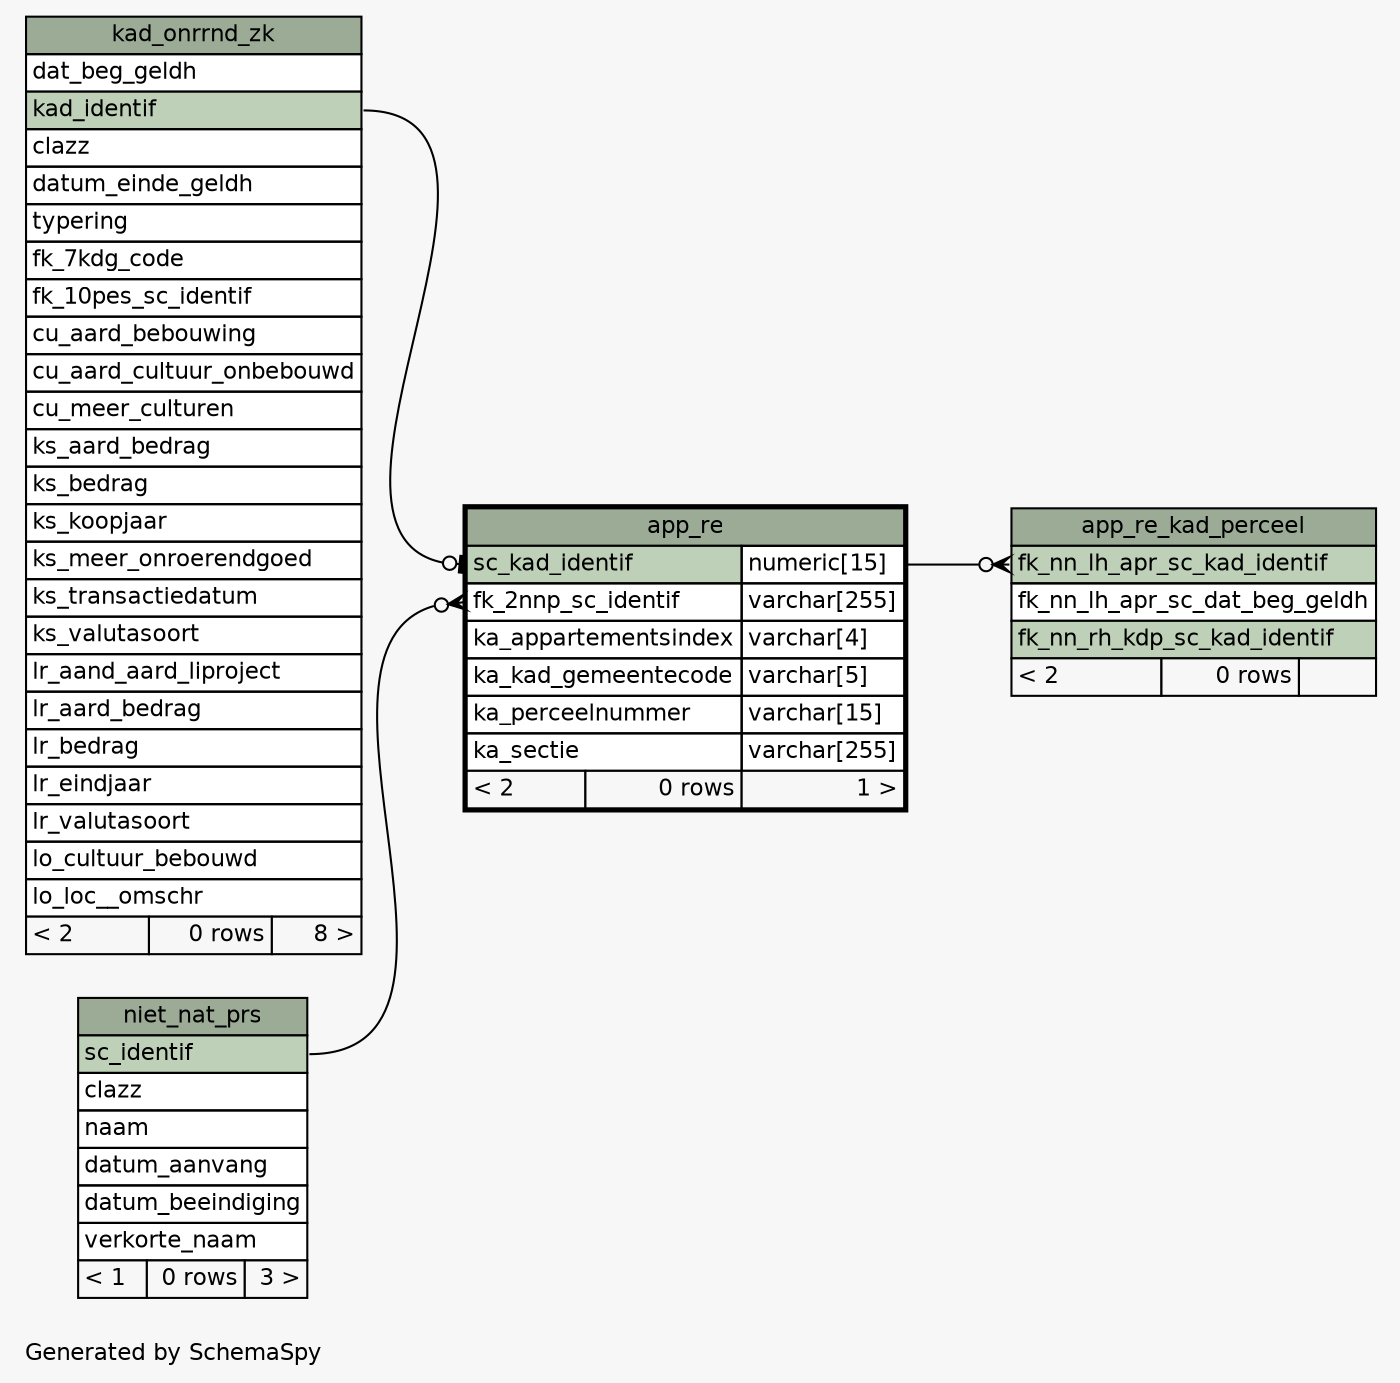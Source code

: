 // dot 2.40.1 on Linux 5.3.0-40-generic
// SchemaSpy rev Unknown
digraph "oneDegreeRelationshipsDiagram" {
  graph [
    rankdir="RL"
    bgcolor="#f7f7f7"
    label="\nGenerated by SchemaSpy"
    labeljust="l"
    nodesep="0.18"
    ranksep="0.46"
    fontname="Helvetica"
    fontsize="11"
  ];
  node [
    fontname="Helvetica"
    fontsize="11"
    shape="plaintext"
  ];
  edge [
    arrowsize="0.8"
  ];
  "app_re":"fk_2nnp_sc_identif":w -> "niet_nat_prs":"sc_identif":e [arrowhead=none dir=back arrowtail=crowodot];
  "app_re":"sc_kad_identif":w -> "kad_onrrnd_zk":"kad_identif":e [arrowhead=none dir=back arrowtail=teeodot];
  "app_re_kad_perceel":"fk_nn_lh_apr_sc_kad_identif":w -> "app_re":"sc_kad_identif.type":e [arrowhead=none dir=back arrowtail=crowodot];
  "app_re" [
    label=<
    <TABLE BORDER="2" CELLBORDER="1" CELLSPACING="0" BGCOLOR="#ffffff">
      <TR><TD COLSPAN="3" BGCOLOR="#9bab96" ALIGN="CENTER">app_re</TD></TR>
      <TR><TD PORT="sc_kad_identif" COLSPAN="2" BGCOLOR="#bed1b8" ALIGN="LEFT">sc_kad_identif</TD><TD PORT="sc_kad_identif.type" ALIGN="LEFT">numeric[15]</TD></TR>
      <TR><TD PORT="fk_2nnp_sc_identif" COLSPAN="2" ALIGN="LEFT">fk_2nnp_sc_identif</TD><TD PORT="fk_2nnp_sc_identif.type" ALIGN="LEFT">varchar[255]</TD></TR>
      <TR><TD PORT="ka_appartementsindex" COLSPAN="2" ALIGN="LEFT">ka_appartementsindex</TD><TD PORT="ka_appartementsindex.type" ALIGN="LEFT">varchar[4]</TD></TR>
      <TR><TD PORT="ka_kad_gemeentecode" COLSPAN="2" ALIGN="LEFT">ka_kad_gemeentecode</TD><TD PORT="ka_kad_gemeentecode.type" ALIGN="LEFT">varchar[5]</TD></TR>
      <TR><TD PORT="ka_perceelnummer" COLSPAN="2" ALIGN="LEFT">ka_perceelnummer</TD><TD PORT="ka_perceelnummer.type" ALIGN="LEFT">varchar[15]</TD></TR>
      <TR><TD PORT="ka_sectie" COLSPAN="2" ALIGN="LEFT">ka_sectie</TD><TD PORT="ka_sectie.type" ALIGN="LEFT">varchar[255]</TD></TR>
      <TR><TD ALIGN="LEFT" BGCOLOR="#f7f7f7">&lt; 2</TD><TD ALIGN="RIGHT" BGCOLOR="#f7f7f7">0 rows</TD><TD ALIGN="RIGHT" BGCOLOR="#f7f7f7">1 &gt;</TD></TR>
    </TABLE>>
    URL="app_re.html"
    tooltip="app_re"
  ];
  "app_re_kad_perceel" [
    label=<
    <TABLE BORDER="0" CELLBORDER="1" CELLSPACING="0" BGCOLOR="#ffffff">
      <TR><TD COLSPAN="3" BGCOLOR="#9bab96" ALIGN="CENTER">app_re_kad_perceel</TD></TR>
      <TR><TD PORT="fk_nn_lh_apr_sc_kad_identif" COLSPAN="3" BGCOLOR="#bed1b8" ALIGN="LEFT">fk_nn_lh_apr_sc_kad_identif</TD></TR>
      <TR><TD PORT="fk_nn_lh_apr_sc_dat_beg_geldh" COLSPAN="3" ALIGN="LEFT">fk_nn_lh_apr_sc_dat_beg_geldh</TD></TR>
      <TR><TD PORT="fk_nn_rh_kdp_sc_kad_identif" COLSPAN="3" BGCOLOR="#bed1b8" ALIGN="LEFT">fk_nn_rh_kdp_sc_kad_identif</TD></TR>
      <TR><TD ALIGN="LEFT" BGCOLOR="#f7f7f7">&lt; 2</TD><TD ALIGN="RIGHT" BGCOLOR="#f7f7f7">0 rows</TD><TD ALIGN="RIGHT" BGCOLOR="#f7f7f7">  </TD></TR>
    </TABLE>>
    URL="app_re_kad_perceel.html"
    tooltip="app_re_kad_perceel"
  ];
  "kad_onrrnd_zk" [
    label=<
    <TABLE BORDER="0" CELLBORDER="1" CELLSPACING="0" BGCOLOR="#ffffff">
      <TR><TD COLSPAN="3" BGCOLOR="#9bab96" ALIGN="CENTER">kad_onrrnd_zk</TD></TR>
      <TR><TD PORT="dat_beg_geldh" COLSPAN="3" ALIGN="LEFT">dat_beg_geldh</TD></TR>
      <TR><TD PORT="kad_identif" COLSPAN="3" BGCOLOR="#bed1b8" ALIGN="LEFT">kad_identif</TD></TR>
      <TR><TD PORT="clazz" COLSPAN="3" ALIGN="LEFT">clazz</TD></TR>
      <TR><TD PORT="datum_einde_geldh" COLSPAN="3" ALIGN="LEFT">datum_einde_geldh</TD></TR>
      <TR><TD PORT="typering" COLSPAN="3" ALIGN="LEFT">typering</TD></TR>
      <TR><TD PORT="fk_7kdg_code" COLSPAN="3" ALIGN="LEFT">fk_7kdg_code</TD></TR>
      <TR><TD PORT="fk_10pes_sc_identif" COLSPAN="3" ALIGN="LEFT">fk_10pes_sc_identif</TD></TR>
      <TR><TD PORT="cu_aard_bebouwing" COLSPAN="3" ALIGN="LEFT">cu_aard_bebouwing</TD></TR>
      <TR><TD PORT="cu_aard_cultuur_onbebouwd" COLSPAN="3" ALIGN="LEFT">cu_aard_cultuur_onbebouwd</TD></TR>
      <TR><TD PORT="cu_meer_culturen" COLSPAN="3" ALIGN="LEFT">cu_meer_culturen</TD></TR>
      <TR><TD PORT="ks_aard_bedrag" COLSPAN="3" ALIGN="LEFT">ks_aard_bedrag</TD></TR>
      <TR><TD PORT="ks_bedrag" COLSPAN="3" ALIGN="LEFT">ks_bedrag</TD></TR>
      <TR><TD PORT="ks_koopjaar" COLSPAN="3" ALIGN="LEFT">ks_koopjaar</TD></TR>
      <TR><TD PORT="ks_meer_onroerendgoed" COLSPAN="3" ALIGN="LEFT">ks_meer_onroerendgoed</TD></TR>
      <TR><TD PORT="ks_transactiedatum" COLSPAN="3" ALIGN="LEFT">ks_transactiedatum</TD></TR>
      <TR><TD PORT="ks_valutasoort" COLSPAN="3" ALIGN="LEFT">ks_valutasoort</TD></TR>
      <TR><TD PORT="lr_aand_aard_liproject" COLSPAN="3" ALIGN="LEFT">lr_aand_aard_liproject</TD></TR>
      <TR><TD PORT="lr_aard_bedrag" COLSPAN="3" ALIGN="LEFT">lr_aard_bedrag</TD></TR>
      <TR><TD PORT="lr_bedrag" COLSPAN="3" ALIGN="LEFT">lr_bedrag</TD></TR>
      <TR><TD PORT="lr_eindjaar" COLSPAN="3" ALIGN="LEFT">lr_eindjaar</TD></TR>
      <TR><TD PORT="lr_valutasoort" COLSPAN="3" ALIGN="LEFT">lr_valutasoort</TD></TR>
      <TR><TD PORT="lo_cultuur_bebouwd" COLSPAN="3" ALIGN="LEFT">lo_cultuur_bebouwd</TD></TR>
      <TR><TD PORT="lo_loc__omschr" COLSPAN="3" ALIGN="LEFT">lo_loc__omschr</TD></TR>
      <TR><TD ALIGN="LEFT" BGCOLOR="#f7f7f7">&lt; 2</TD><TD ALIGN="RIGHT" BGCOLOR="#f7f7f7">0 rows</TD><TD ALIGN="RIGHT" BGCOLOR="#f7f7f7">8 &gt;</TD></TR>
    </TABLE>>
    URL="kad_onrrnd_zk.html"
    tooltip="kad_onrrnd_zk"
  ];
  "niet_nat_prs" [
    label=<
    <TABLE BORDER="0" CELLBORDER="1" CELLSPACING="0" BGCOLOR="#ffffff">
      <TR><TD COLSPAN="3" BGCOLOR="#9bab96" ALIGN="CENTER">niet_nat_prs</TD></TR>
      <TR><TD PORT="sc_identif" COLSPAN="3" BGCOLOR="#bed1b8" ALIGN="LEFT">sc_identif</TD></TR>
      <TR><TD PORT="clazz" COLSPAN="3" ALIGN="LEFT">clazz</TD></TR>
      <TR><TD PORT="naam" COLSPAN="3" ALIGN="LEFT">naam</TD></TR>
      <TR><TD PORT="datum_aanvang" COLSPAN="3" ALIGN="LEFT">datum_aanvang</TD></TR>
      <TR><TD PORT="datum_beeindiging" COLSPAN="3" ALIGN="LEFT">datum_beeindiging</TD></TR>
      <TR><TD PORT="verkorte_naam" COLSPAN="3" ALIGN="LEFT">verkorte_naam</TD></TR>
      <TR><TD ALIGN="LEFT" BGCOLOR="#f7f7f7">&lt; 1</TD><TD ALIGN="RIGHT" BGCOLOR="#f7f7f7">0 rows</TD><TD ALIGN="RIGHT" BGCOLOR="#f7f7f7">3 &gt;</TD></TR>
    </TABLE>>
    URL="niet_nat_prs.html"
    tooltip="niet_nat_prs"
  ];
}
